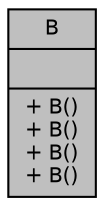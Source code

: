 digraph "B"
{
 // INTERACTIVE_SVG=YES
  bgcolor="transparent";
  edge [fontname="Helvetica",fontsize="10",labelfontname="Helvetica",labelfontsize="10"];
  node [fontname="Helvetica",fontsize="10",shape=record];
  Node1 [label="{B\n||+ B()\l+ B()\l+ B()\l+ B()\l}",height=0.2,width=0.4,color="black", fillcolor="grey75", style="filled", fontcolor="black"];
}
